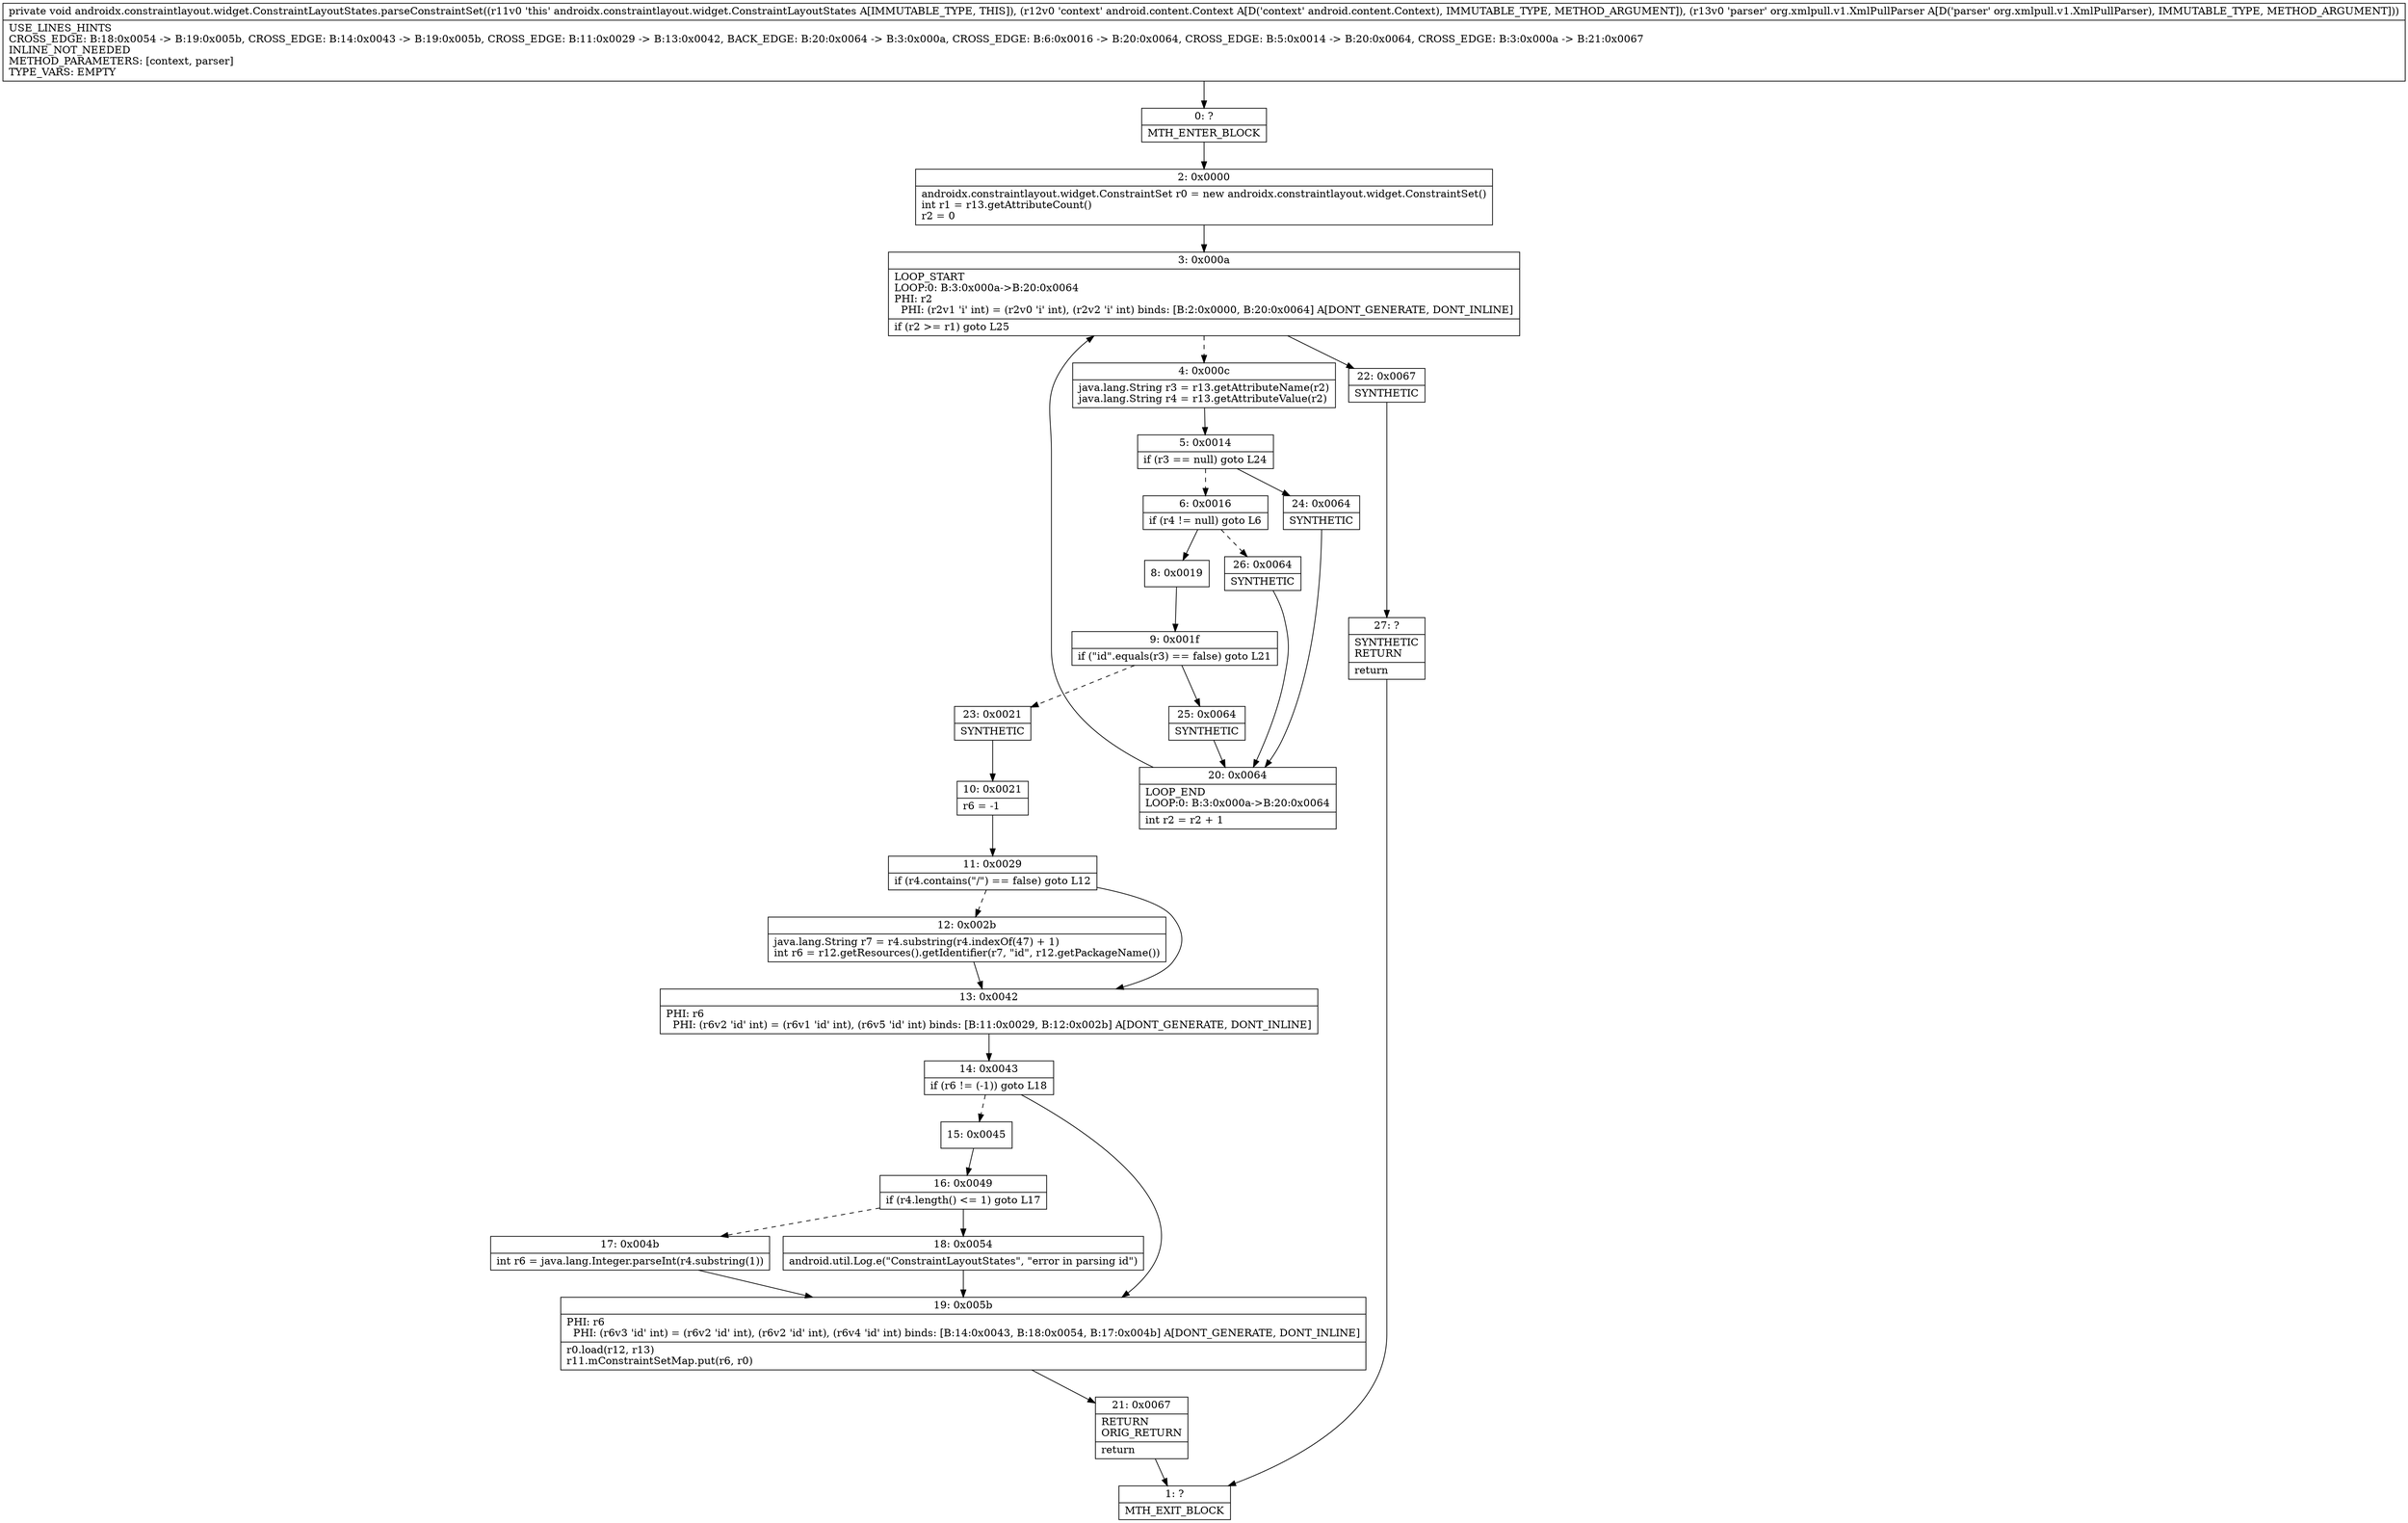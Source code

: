 digraph "CFG forandroidx.constraintlayout.widget.ConstraintLayoutStates.parseConstraintSet(Landroid\/content\/Context;Lorg\/xmlpull\/v1\/XmlPullParser;)V" {
Node_0 [shape=record,label="{0\:\ ?|MTH_ENTER_BLOCK\l}"];
Node_2 [shape=record,label="{2\:\ 0x0000|androidx.constraintlayout.widget.ConstraintSet r0 = new androidx.constraintlayout.widget.ConstraintSet()\lint r1 = r13.getAttributeCount()\lr2 = 0\l}"];
Node_3 [shape=record,label="{3\:\ 0x000a|LOOP_START\lLOOP:0: B:3:0x000a\-\>B:20:0x0064\lPHI: r2 \l  PHI: (r2v1 'i' int) = (r2v0 'i' int), (r2v2 'i' int) binds: [B:2:0x0000, B:20:0x0064] A[DONT_GENERATE, DONT_INLINE]\l|if (r2 \>= r1) goto L25\l}"];
Node_4 [shape=record,label="{4\:\ 0x000c|java.lang.String r3 = r13.getAttributeName(r2)\ljava.lang.String r4 = r13.getAttributeValue(r2)\l}"];
Node_5 [shape=record,label="{5\:\ 0x0014|if (r3 == null) goto L24\l}"];
Node_6 [shape=record,label="{6\:\ 0x0016|if (r4 != null) goto L6\l}"];
Node_8 [shape=record,label="{8\:\ 0x0019}"];
Node_9 [shape=record,label="{9\:\ 0x001f|if (\"id\".equals(r3) == false) goto L21\l}"];
Node_23 [shape=record,label="{23\:\ 0x0021|SYNTHETIC\l}"];
Node_10 [shape=record,label="{10\:\ 0x0021|r6 = \-1\l}"];
Node_11 [shape=record,label="{11\:\ 0x0029|if (r4.contains(\"\/\") == false) goto L12\l}"];
Node_12 [shape=record,label="{12\:\ 0x002b|java.lang.String r7 = r4.substring(r4.indexOf(47) + 1)\lint r6 = r12.getResources().getIdentifier(r7, \"id\", r12.getPackageName())\l}"];
Node_13 [shape=record,label="{13\:\ 0x0042|PHI: r6 \l  PHI: (r6v2 'id' int) = (r6v1 'id' int), (r6v5 'id' int) binds: [B:11:0x0029, B:12:0x002b] A[DONT_GENERATE, DONT_INLINE]\l}"];
Node_14 [shape=record,label="{14\:\ 0x0043|if (r6 != (\-1)) goto L18\l}"];
Node_15 [shape=record,label="{15\:\ 0x0045}"];
Node_16 [shape=record,label="{16\:\ 0x0049|if (r4.length() \<= 1) goto L17\l}"];
Node_17 [shape=record,label="{17\:\ 0x004b|int r6 = java.lang.Integer.parseInt(r4.substring(1))\l}"];
Node_18 [shape=record,label="{18\:\ 0x0054|android.util.Log.e(\"ConstraintLayoutStates\", \"error in parsing id\")\l}"];
Node_19 [shape=record,label="{19\:\ 0x005b|PHI: r6 \l  PHI: (r6v3 'id' int) = (r6v2 'id' int), (r6v2 'id' int), (r6v4 'id' int) binds: [B:14:0x0043, B:18:0x0054, B:17:0x004b] A[DONT_GENERATE, DONT_INLINE]\l|r0.load(r12, r13)\lr11.mConstraintSetMap.put(r6, r0)\l}"];
Node_21 [shape=record,label="{21\:\ 0x0067|RETURN\lORIG_RETURN\l|return\l}"];
Node_1 [shape=record,label="{1\:\ ?|MTH_EXIT_BLOCK\l}"];
Node_25 [shape=record,label="{25\:\ 0x0064|SYNTHETIC\l}"];
Node_20 [shape=record,label="{20\:\ 0x0064|LOOP_END\lLOOP:0: B:3:0x000a\-\>B:20:0x0064\l|int r2 = r2 + 1\l}"];
Node_26 [shape=record,label="{26\:\ 0x0064|SYNTHETIC\l}"];
Node_24 [shape=record,label="{24\:\ 0x0064|SYNTHETIC\l}"];
Node_22 [shape=record,label="{22\:\ 0x0067|SYNTHETIC\l}"];
Node_27 [shape=record,label="{27\:\ ?|SYNTHETIC\lRETURN\l|return\l}"];
MethodNode[shape=record,label="{private void androidx.constraintlayout.widget.ConstraintLayoutStates.parseConstraintSet((r11v0 'this' androidx.constraintlayout.widget.ConstraintLayoutStates A[IMMUTABLE_TYPE, THIS]), (r12v0 'context' android.content.Context A[D('context' android.content.Context), IMMUTABLE_TYPE, METHOD_ARGUMENT]), (r13v0 'parser' org.xmlpull.v1.XmlPullParser A[D('parser' org.xmlpull.v1.XmlPullParser), IMMUTABLE_TYPE, METHOD_ARGUMENT]))  | USE_LINES_HINTS\lCROSS_EDGE: B:18:0x0054 \-\> B:19:0x005b, CROSS_EDGE: B:14:0x0043 \-\> B:19:0x005b, CROSS_EDGE: B:11:0x0029 \-\> B:13:0x0042, BACK_EDGE: B:20:0x0064 \-\> B:3:0x000a, CROSS_EDGE: B:6:0x0016 \-\> B:20:0x0064, CROSS_EDGE: B:5:0x0014 \-\> B:20:0x0064, CROSS_EDGE: B:3:0x000a \-\> B:21:0x0067\lINLINE_NOT_NEEDED\lMETHOD_PARAMETERS: [context, parser]\lTYPE_VARS: EMPTY\l}"];
MethodNode -> Node_0;Node_0 -> Node_2;
Node_2 -> Node_3;
Node_3 -> Node_4[style=dashed];
Node_3 -> Node_22;
Node_4 -> Node_5;
Node_5 -> Node_6[style=dashed];
Node_5 -> Node_24;
Node_6 -> Node_8;
Node_6 -> Node_26[style=dashed];
Node_8 -> Node_9;
Node_9 -> Node_23[style=dashed];
Node_9 -> Node_25;
Node_23 -> Node_10;
Node_10 -> Node_11;
Node_11 -> Node_12[style=dashed];
Node_11 -> Node_13;
Node_12 -> Node_13;
Node_13 -> Node_14;
Node_14 -> Node_15[style=dashed];
Node_14 -> Node_19;
Node_15 -> Node_16;
Node_16 -> Node_17[style=dashed];
Node_16 -> Node_18;
Node_17 -> Node_19;
Node_18 -> Node_19;
Node_19 -> Node_21;
Node_21 -> Node_1;
Node_25 -> Node_20;
Node_20 -> Node_3;
Node_26 -> Node_20;
Node_24 -> Node_20;
Node_22 -> Node_27;
Node_27 -> Node_1;
}

